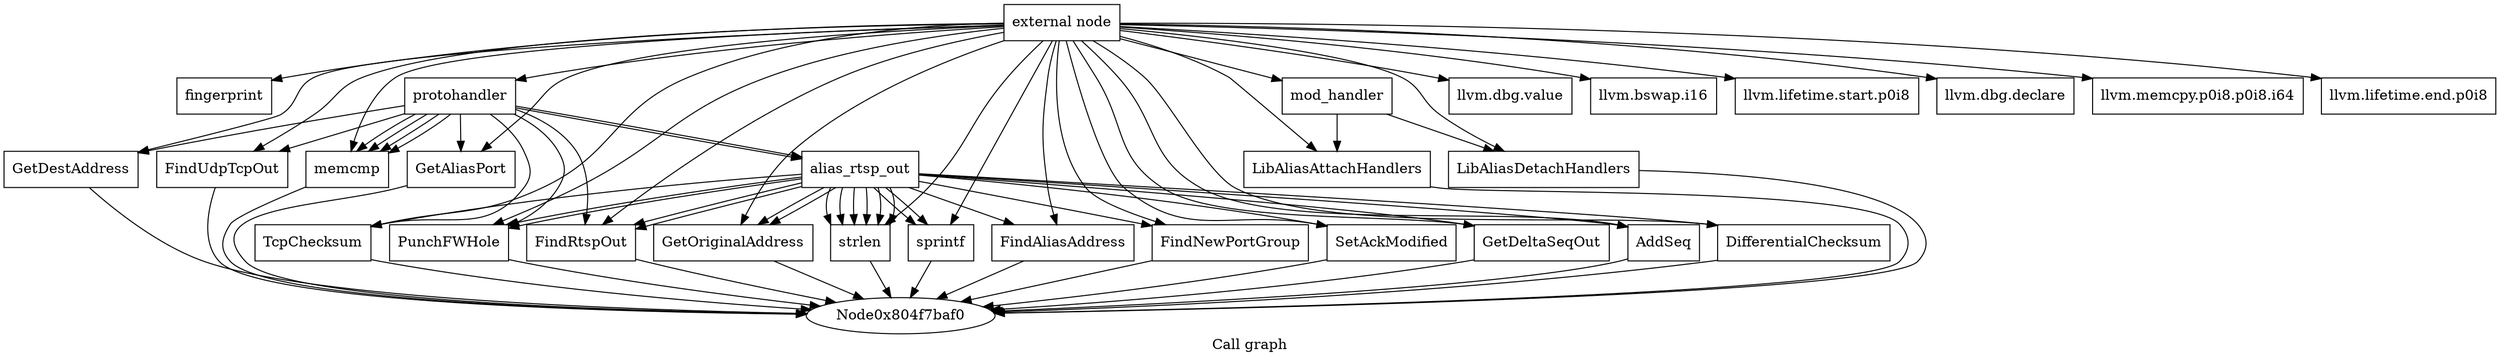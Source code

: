 digraph "Call graph" {
	label="Call graph";

	Node0x804f7bac0 [shape=record,label="{external node}"];
	Node0x804f7bac0 -> Node0x804f7bb50;
	Node0x804f7bac0 -> Node0x804f7bbb0;
	Node0x804f7bac0 -> Node0x804f7bf10;
	Node0x804f7bac0 -> Node0x804f7bc10;
	Node0x804f7bac0 -> Node0x804f7bf70;
	Node0x804f7bac0 -> Node0x804f7bc70;
	Node0x804f7bac0 -> Node0x804f7bd30;
	Node0x804f7bac0 -> Node0x804f7bd90;
	Node0x804f7bac0 -> Node0x804f7bdf0;
	Node0x804f7bac0 -> Node0x804f7be50;
	Node0x804f7bac0 -> Node0x804f7beb0;
	Node0x804f7bac0 -> Node0x804fb1330;
	Node0x804f7bac0 -> Node0x804fb1390;
	Node0x804f7bac0 -> Node0x804fb13f0;
	Node0x804f7bac0 -> Node0x804f7bfd0;
	Node0x804f7bac0 -> Node0x804fb1030;
	Node0x804f7bac0 -> Node0x804fb1090;
	Node0x804f7bac0 -> Node0x804fb10f0;
	Node0x804f7bac0 -> Node0x804fb1150;
	Node0x804f7bac0 -> Node0x804fb11b0;
	Node0x804f7bac0 -> Node0x804fb1210;
	Node0x804f7bac0 -> Node0x804fb1270;
	Node0x804f7bac0 -> Node0x804fb12d0;
	Node0x804f7bac0 -> Node0x804fb1450;
	Node0x804f7bac0 -> Node0x804fb14b0;
	Node0x804f7bac0 -> Node0x804fb1510;
	Node0x804f7bac0 -> Node0x804fb1570;
	Node0x804f7bb50 [shape=record,label="{fingerprint}"];
	Node0x804f7bbb0 [shape=record,label="{protohandler}"];
	Node0x804f7bbb0 -> Node0x804f7bc10;
	Node0x804f7bbb0 -> Node0x804f7bc70;
	Node0x804f7bbb0 -> Node0x804f7bcd0;
	Node0x804f7bbb0 -> Node0x804f7bc70;
	Node0x804f7bbb0 -> Node0x804f7bd30;
	Node0x804f7bbb0 -> Node0x804f7bd90;
	Node0x804f7bbb0 -> Node0x804f7bdf0;
	Node0x804f7bbb0 -> Node0x804f7be50;
	Node0x804f7bbb0 -> Node0x804f7beb0;
	Node0x804f7bbb0 -> Node0x804f7bc70;
	Node0x804f7bbb0 -> Node0x804f7bc70;
	Node0x804f7bbb0 -> Node0x804f7bcd0;
	Node0x804f7bf10 [shape=record,label="{llvm.dbg.value}"];
	Node0x804f7bc10 [shape=record,label="{FindRtspOut}"];
	Node0x804f7bc10 -> Node0x804f7baf0;
	Node0x804f7bf70 [shape=record,label="{llvm.bswap.i16}"];
	Node0x804f7bc70 [shape=record,label="{memcmp}"];
	Node0x804f7bc70 -> Node0x804f7baf0;
	Node0x804f7bcd0 [shape=record,label="{alias_rtsp_out}"];
	Node0x804f7bcd0 -> Node0x804f7bfd0;
	Node0x804f7bcd0 -> Node0x804fb1030;
	Node0x804f7bcd0 -> Node0x804fb1090;
	Node0x804f7bcd0 -> Node0x804fb10f0;
	Node0x804f7bcd0 -> Node0x804f7bc10;
	Node0x804f7bcd0 -> Node0x804f7bdf0;
	Node0x804f7bcd0 -> Node0x804fb10f0;
	Node0x804f7bcd0 -> Node0x804f7bc10;
	Node0x804f7bcd0 -> Node0x804fb1150;
	Node0x804f7bcd0 -> Node0x804f7bfd0;
	Node0x804f7bcd0 -> Node0x804f7bfd0;
	Node0x804f7bcd0 -> Node0x804fb1150;
	Node0x804f7bcd0 -> Node0x804f7bfd0;
	Node0x804f7bcd0 -> Node0x804f7bfd0;
	Node0x804f7bcd0 -> Node0x804f7bfd0;
	Node0x804f7bcd0 -> Node0x804fb11b0;
	Node0x804f7bcd0 -> Node0x804fb1210;
	Node0x804f7bcd0 -> Node0x804fb1270;
	Node0x804f7bcd0 -> Node0x804fb12d0;
	Node0x804f7bcd0 -> Node0x804f7beb0;
	Node0x804f7bcd0 -> Node0x804f7bdf0;
	Node0x804f7bd30 [shape=record,label="{GetDestAddress}"];
	Node0x804f7bd30 -> Node0x804f7baf0;
	Node0x804f7bd90 [shape=record,label="{FindUdpTcpOut}"];
	Node0x804f7bd90 -> Node0x804f7baf0;
	Node0x804f7bdf0 [shape=record,label="{PunchFWHole}"];
	Node0x804f7bdf0 -> Node0x804f7baf0;
	Node0x804f7be50 [shape=record,label="{GetAliasPort}"];
	Node0x804f7be50 -> Node0x804f7baf0;
	Node0x804f7beb0 [shape=record,label="{TcpChecksum}"];
	Node0x804f7beb0 -> Node0x804f7baf0;
	Node0x804fb1330 [shape=record,label="{llvm.lifetime.start.p0i8}"];
	Node0x804fb1390 [shape=record,label="{llvm.dbg.declare}"];
	Node0x804fb13f0 [shape=record,label="{llvm.memcpy.p0i8.p0i8.i64}"];
	Node0x804f7bfd0 [shape=record,label="{strlen}"];
	Node0x804f7bfd0 -> Node0x804f7baf0;
	Node0x804fb1030 [shape=record,label="{FindAliasAddress}"];
	Node0x804fb1030 -> Node0x804f7baf0;
	Node0x804fb1090 [shape=record,label="{FindNewPortGroup}"];
	Node0x804fb1090 -> Node0x804f7baf0;
	Node0x804fb10f0 [shape=record,label="{GetOriginalAddress}"];
	Node0x804fb10f0 -> Node0x804f7baf0;
	Node0x804fb1150 [shape=record,label="{sprintf}"];
	Node0x804fb1150 -> Node0x804f7baf0;
	Node0x804fb11b0 [shape=record,label="{SetAckModified}"];
	Node0x804fb11b0 -> Node0x804f7baf0;
	Node0x804fb1210 [shape=record,label="{GetDeltaSeqOut}"];
	Node0x804fb1210 -> Node0x804f7baf0;
	Node0x804fb1270 [shape=record,label="{AddSeq}"];
	Node0x804fb1270 -> Node0x804f7baf0;
	Node0x804fb12d0 [shape=record,label="{DifferentialChecksum}"];
	Node0x804fb12d0 -> Node0x804f7baf0;
	Node0x804fb1450 [shape=record,label="{llvm.lifetime.end.p0i8}"];
	Node0x804fb14b0 [shape=record,label="{mod_handler}"];
	Node0x804fb14b0 -> Node0x804fb1510;
	Node0x804fb14b0 -> Node0x804fb1570;
	Node0x804fb1510 [shape=record,label="{LibAliasAttachHandlers}"];
	Node0x804fb1510 -> Node0x804f7baf0;
	Node0x804fb1570 [shape=record,label="{LibAliasDetachHandlers}"];
	Node0x804fb1570 -> Node0x804f7baf0;
}
